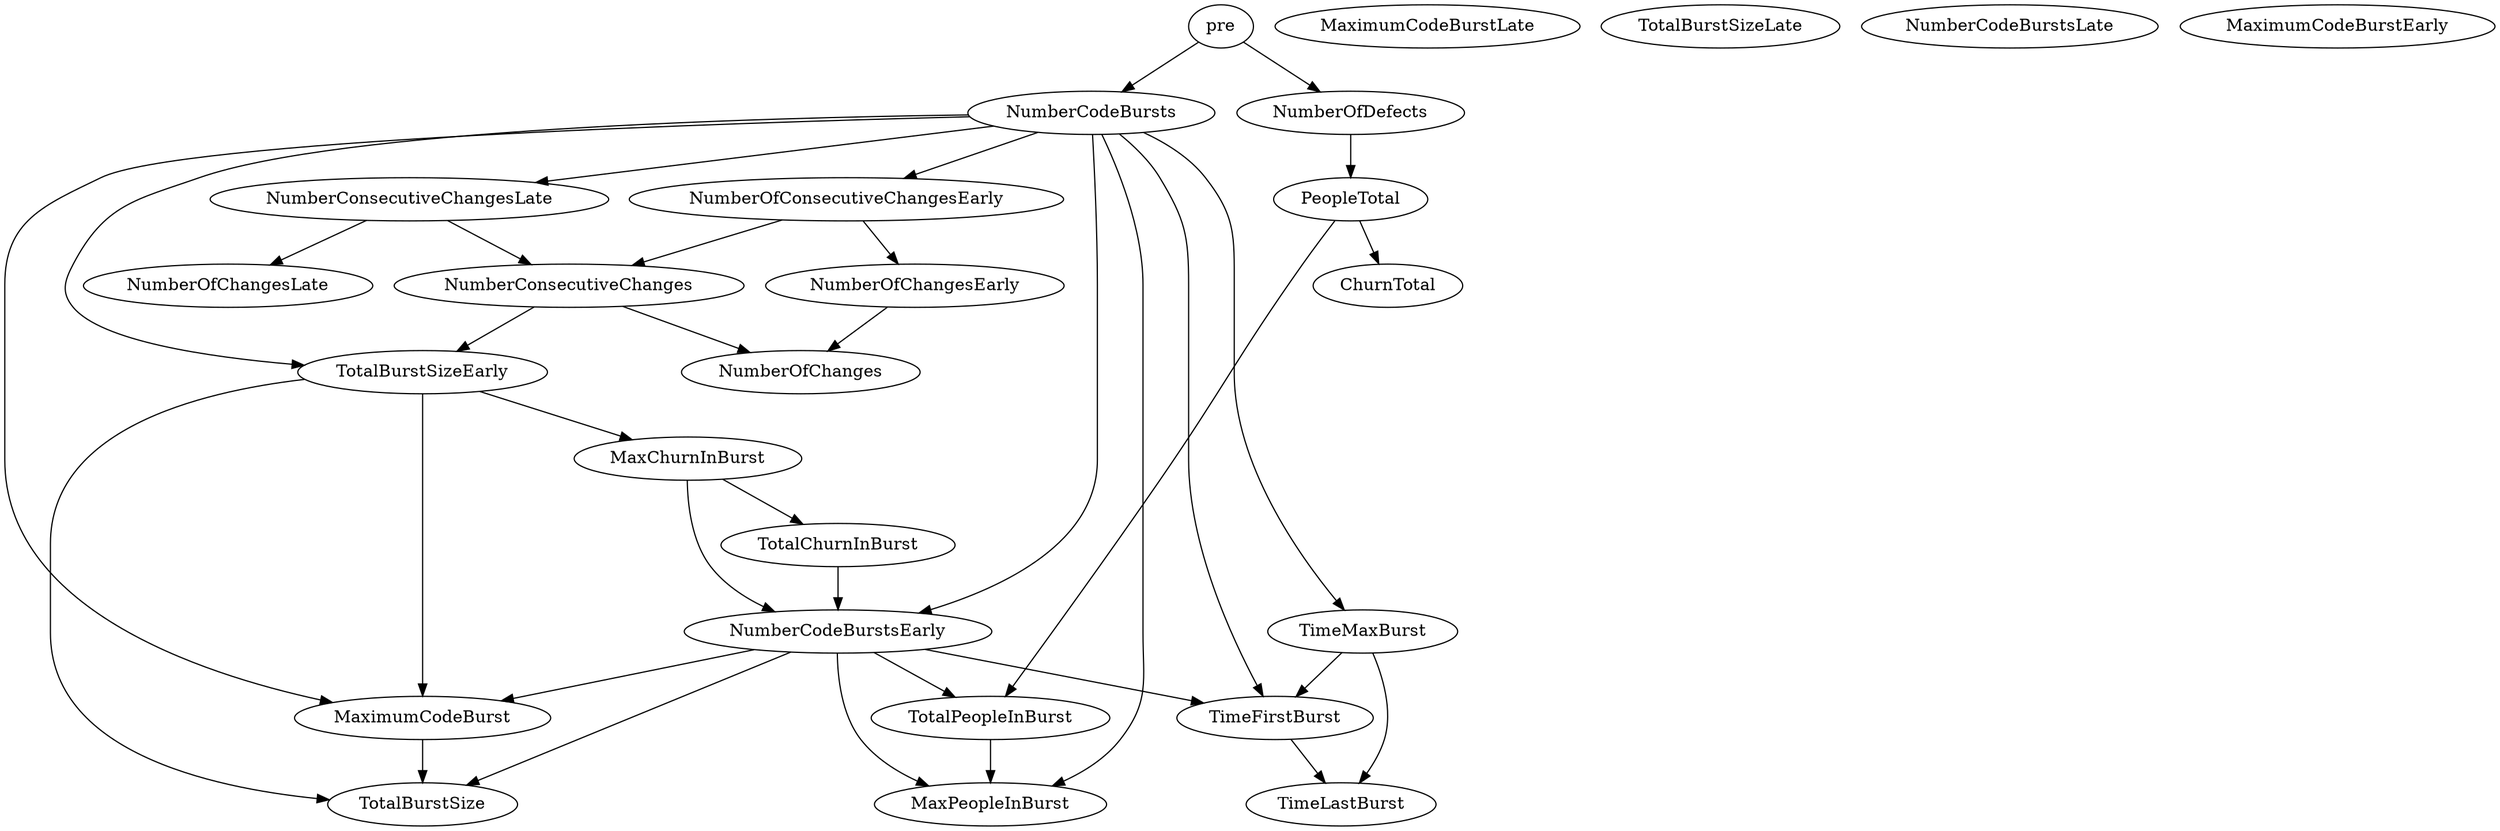 digraph {
   TotalPeopleInBurst;
   MaximumCodeBurstLate;
   NumberOfChanges;
   MaxPeopleInBurst;
   TotalBurstSizeLate;
   NumberCodeBurstsLate;
   NumberOfChangesLate;
   NumberOfChangesEarly;
   MaxChurnInBurst;
   MaximumCodeBurstEarly;
   NumberCodeBurstsEarly;
   TimeFirstBurst;
   TotalChurnInBurst;
   ChurnTotal;
   MaximumCodeBurst;
   NumberOfConsecutiveChangesEarly;
   NumberConsecutiveChangesLate;
   TotalBurstSizeEarly;
   TotalBurstSize;
   TimeMaxBurst;
   NumberConsecutiveChanges;
   TimeLastBurst;
   NumberCodeBursts;
   PeopleTotal;
   pre;
   NumberOfDefects;
   TotalPeopleInBurst -> MaxPeopleInBurst;
   NumberOfChangesEarly -> NumberOfChanges;
   MaxChurnInBurst -> NumberCodeBurstsEarly;
   MaxChurnInBurst -> TotalChurnInBurst;
   NumberCodeBurstsEarly -> TotalPeopleInBurst;
   NumberCodeBurstsEarly -> MaxPeopleInBurst;
   NumberCodeBurstsEarly -> TimeFirstBurst;
   NumberCodeBurstsEarly -> MaximumCodeBurst;
   NumberCodeBurstsEarly -> TotalBurstSize;
   TimeFirstBurst -> TimeLastBurst;
   TotalChurnInBurst -> NumberCodeBurstsEarly;
   MaximumCodeBurst -> TotalBurstSize;
   NumberOfConsecutiveChangesEarly -> NumberOfChangesEarly;
   NumberOfConsecutiveChangesEarly -> NumberConsecutiveChanges;
   NumberConsecutiveChangesLate -> NumberOfChangesLate;
   NumberConsecutiveChangesLate -> NumberConsecutiveChanges;
   TotalBurstSizeEarly -> MaxChurnInBurst;
   TotalBurstSizeEarly -> MaximumCodeBurst;
   TotalBurstSizeEarly -> TotalBurstSize;
   TimeMaxBurst -> TimeFirstBurst;
   TimeMaxBurst -> TimeLastBurst;
   NumberConsecutiveChanges -> NumberOfChanges;
   NumberConsecutiveChanges -> TotalBurstSizeEarly;
   NumberCodeBursts -> MaxPeopleInBurst;
   NumberCodeBursts -> NumberCodeBurstsEarly;
   NumberCodeBursts -> TimeFirstBurst;
   NumberCodeBursts -> MaximumCodeBurst;
   NumberCodeBursts -> NumberOfConsecutiveChangesEarly;
   NumberCodeBursts -> NumberConsecutiveChangesLate;
   NumberCodeBursts -> TotalBurstSizeEarly;
   NumberCodeBursts -> TimeMaxBurst;
   PeopleTotal -> TotalPeopleInBurst;
   PeopleTotal -> ChurnTotal;
   pre -> NumberCodeBursts;
   pre -> NumberOfDefects;
   NumberOfDefects -> PeopleTotal;
}
